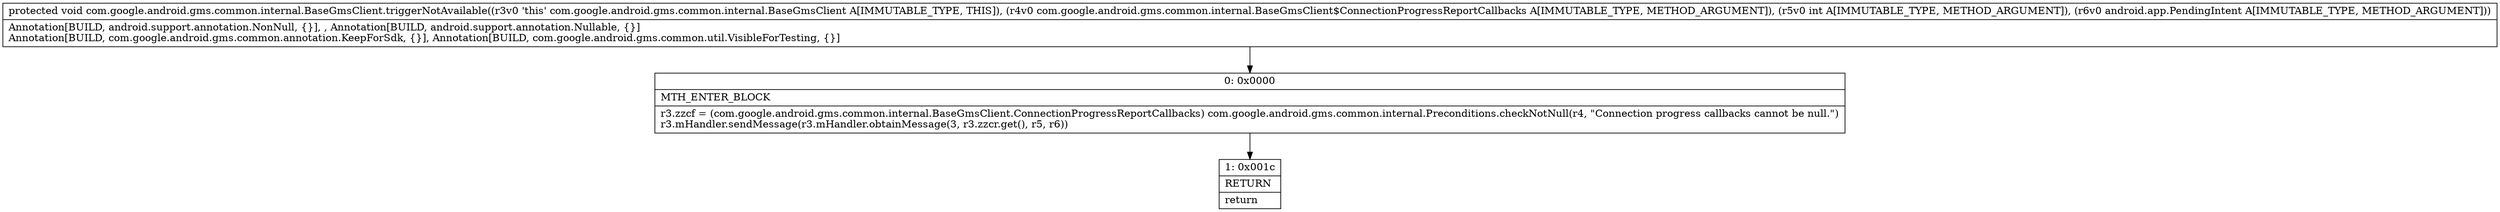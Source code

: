 digraph "CFG forcom.google.android.gms.common.internal.BaseGmsClient.triggerNotAvailable(Lcom\/google\/android\/gms\/common\/internal\/BaseGmsClient$ConnectionProgressReportCallbacks;ILandroid\/app\/PendingIntent;)V" {
Node_0 [shape=record,label="{0\:\ 0x0000|MTH_ENTER_BLOCK\l|r3.zzcf = (com.google.android.gms.common.internal.BaseGmsClient.ConnectionProgressReportCallbacks) com.google.android.gms.common.internal.Preconditions.checkNotNull(r4, \"Connection progress callbacks cannot be null.\")\lr3.mHandler.sendMessage(r3.mHandler.obtainMessage(3, r3.zzcr.get(), r5, r6))\l}"];
Node_1 [shape=record,label="{1\:\ 0x001c|RETURN\l|return\l}"];
MethodNode[shape=record,label="{protected void com.google.android.gms.common.internal.BaseGmsClient.triggerNotAvailable((r3v0 'this' com.google.android.gms.common.internal.BaseGmsClient A[IMMUTABLE_TYPE, THIS]), (r4v0 com.google.android.gms.common.internal.BaseGmsClient$ConnectionProgressReportCallbacks A[IMMUTABLE_TYPE, METHOD_ARGUMENT]), (r5v0 int A[IMMUTABLE_TYPE, METHOD_ARGUMENT]), (r6v0 android.app.PendingIntent A[IMMUTABLE_TYPE, METHOD_ARGUMENT]))  | Annotation[BUILD, android.support.annotation.NonNull, \{\}], , Annotation[BUILD, android.support.annotation.Nullable, \{\}]\lAnnotation[BUILD, com.google.android.gms.common.annotation.KeepForSdk, \{\}], Annotation[BUILD, com.google.android.gms.common.util.VisibleForTesting, \{\}]\l}"];
MethodNode -> Node_0;
Node_0 -> Node_1;
}

